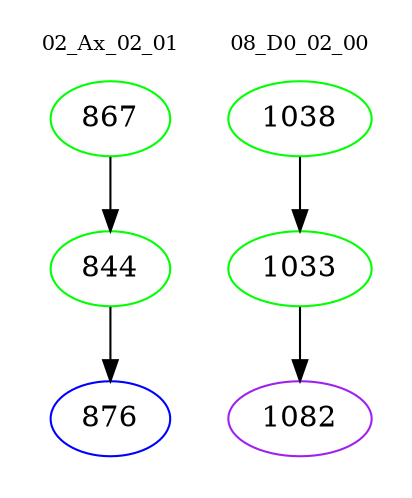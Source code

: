 digraph{
subgraph cluster_0 {
color = white
label = "02_Ax_02_01";
fontsize=10;
T0_867 [label="867", color="green"]
T0_867 -> T0_844 [color="black"]
T0_844 [label="844", color="green"]
T0_844 -> T0_876 [color="black"]
T0_876 [label="876", color="blue"]
}
subgraph cluster_1 {
color = white
label = "08_D0_02_00";
fontsize=10;
T1_1038 [label="1038", color="green"]
T1_1038 -> T1_1033 [color="black"]
T1_1033 [label="1033", color="green"]
T1_1033 -> T1_1082 [color="black"]
T1_1082 [label="1082", color="purple"]
}
}

